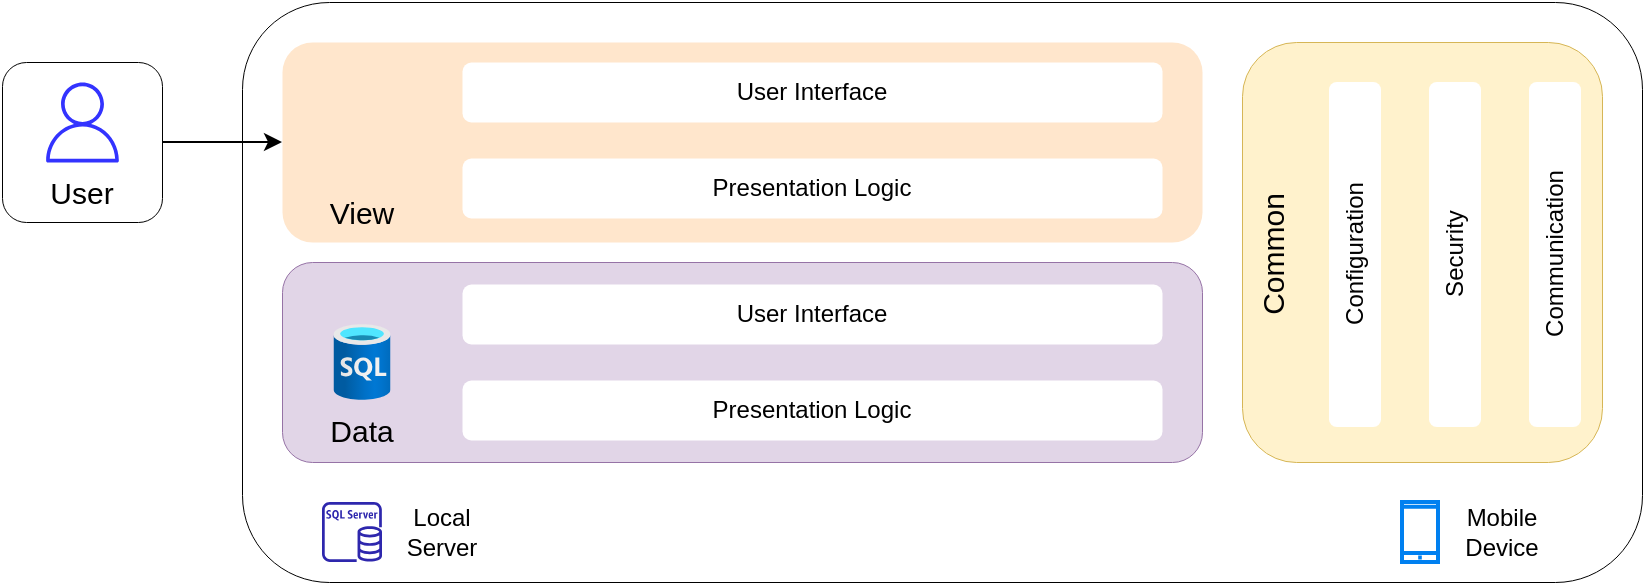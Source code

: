 <mxfile version="17.4.3" type="github"><diagram id="SsodIubV5SFTSGUtVNlf" name="Page-1"><mxGraphModel dx="946" dy="648" grid="1" gridSize="10" guides="1" tooltips="1" connect="1" arrows="1" fold="1" page="1" pageScale="1" pageWidth="1169" pageHeight="827" math="0" shadow="0"><root><mxCell id="0"/><mxCell id="1" parent="0"/><mxCell id="dlntXyXqMN0Tj0HWEZaU-36" value="" style="edgeStyle=orthogonalEdgeStyle;rounded=0;orthogonalLoop=1;jettySize=auto;html=1;fontSize=12;strokeColor=default;entryX=0;entryY=0.5;entryDx=0;entryDy=0;" edge="1" parent="1" source="dlntXyXqMN0Tj0HWEZaU-1" target="dlntXyXqMN0Tj0HWEZaU-7"><mxGeometry relative="1" as="geometry"/></mxCell><mxCell id="dlntXyXqMN0Tj0HWEZaU-1" value="" style="rounded=1;whiteSpace=wrap;html=1;strokeWidth=0.5;" vertex="1" parent="1"><mxGeometry x="160" y="220" width="80" height="80" as="geometry"/></mxCell><mxCell id="dlntXyXqMN0Tj0HWEZaU-4" value="" style="sketch=0;outlineConnect=0;fontColor=#232F3E;gradientColor=none;fillColor=#3333FF;strokeColor=none;dashed=0;verticalLabelPosition=bottom;verticalAlign=top;align=center;html=1;fontSize=12;fontStyle=0;aspect=fixed;pointerEvents=1;shape=mxgraph.aws4.user;strokeWidth=0.5;" vertex="1" parent="1"><mxGeometry x="180" y="230" width="40" height="40" as="geometry"/></mxCell><mxCell id="dlntXyXqMN0Tj0HWEZaU-5" value="&lt;span style=&quot;font-size: 15px&quot;&gt;User&lt;/span&gt;" style="text;html=1;strokeColor=none;fillColor=none;align=center;verticalAlign=middle;whiteSpace=wrap;rounded=0;" vertex="1" parent="1"><mxGeometry x="170" y="270" width="60" height="30" as="geometry"/></mxCell><mxCell id="dlntXyXqMN0Tj0HWEZaU-6" value="" style="rounded=1;whiteSpace=wrap;html=1;fontSize=15;fillColor=none;strokeWidth=0.5;" vertex="1" parent="1"><mxGeometry x="280" y="190" width="700" height="290" as="geometry"/></mxCell><mxCell id="dlntXyXqMN0Tj0HWEZaU-7" value="" style="rounded=1;whiteSpace=wrap;html=1;fontSize=15;strokeWidth=0.5;fillColor=#ffe6cc;strokeColor=none;" vertex="1" parent="1"><mxGeometry x="300" y="210" width="460" height="100" as="geometry"/></mxCell><mxCell id="dlntXyXqMN0Tj0HWEZaU-8" value="" style="rounded=1;whiteSpace=wrap;html=1;fontSize=15;strokeWidth=0.5;fillColor=#e1d5e7;strokeColor=#9673a6;" vertex="1" parent="1"><mxGeometry x="300" y="320" width="460" height="100" as="geometry"/></mxCell><mxCell id="dlntXyXqMN0Tj0HWEZaU-9" value="" style="rounded=1;whiteSpace=wrap;html=1;fontSize=15;strokeWidth=0.5;fillColor=#fff2cc;strokeColor=#d6b656;" vertex="1" parent="1"><mxGeometry x="780" y="210" width="180" height="210" as="geometry"/></mxCell><mxCell id="dlntXyXqMN0Tj0HWEZaU-12" value="" style="shape=image;html=1;verticalAlign=top;verticalLabelPosition=bottom;labelBackgroundColor=#ffffff;imageAspect=0;aspect=fixed;image=https://cdn1.iconfinder.com/data/icons/unicons-line-vol-5/24/presentation-check-128.png;fontSize=15;strokeWidth=0.5;fillColor=none;" vertex="1" parent="1"><mxGeometry x="320" y="240" width="40" height="40" as="geometry"/></mxCell><mxCell id="dlntXyXqMN0Tj0HWEZaU-14" value="User Interface" style="rounded=1;whiteSpace=wrap;html=1;fontSize=12;strokeWidth=0.5;fillColor=default;strokeColor=none;" vertex="1" parent="1"><mxGeometry x="390" y="220" width="350" height="30" as="geometry"/></mxCell><mxCell id="dlntXyXqMN0Tj0HWEZaU-15" value="Presentation Logic" style="rounded=1;whiteSpace=wrap;html=1;fontSize=12;strokeWidth=0.5;fillColor=default;strokeColor=none;" vertex="1" parent="1"><mxGeometry x="390" y="268" width="350" height="30" as="geometry"/></mxCell><mxCell id="dlntXyXqMN0Tj0HWEZaU-16" style="edgeStyle=orthogonalEdgeStyle;rounded=0;orthogonalLoop=1;jettySize=auto;html=1;exitX=0.5;exitY=1;exitDx=0;exitDy=0;fontSize=15;strokeColor=default;" edge="1" parent="1" source="dlntXyXqMN0Tj0HWEZaU-14" target="dlntXyXqMN0Tj0HWEZaU-14"><mxGeometry relative="1" as="geometry"/></mxCell><mxCell id="dlntXyXqMN0Tj0HWEZaU-17" value="User Interface" style="rounded=1;whiteSpace=wrap;html=1;fontSize=12;strokeWidth=0.5;fillColor=default;strokeColor=none;" vertex="1" parent="1"><mxGeometry x="390" y="331" width="350" height="30" as="geometry"/></mxCell><mxCell id="dlntXyXqMN0Tj0HWEZaU-18" value="Presentation Logic" style="rounded=1;whiteSpace=wrap;html=1;fontSize=12;strokeWidth=0.5;fillColor=default;strokeColor=none;" vertex="1" parent="1"><mxGeometry x="390" y="379" width="350" height="30" as="geometry"/></mxCell><mxCell id="dlntXyXqMN0Tj0HWEZaU-19" value="&lt;span style=&quot;font-size: 15px&quot;&gt;View&lt;/span&gt;" style="text;html=1;strokeColor=none;fillColor=none;align=center;verticalAlign=middle;whiteSpace=wrap;rounded=0;" vertex="1" parent="1"><mxGeometry x="310" y="280" width="60" height="30" as="geometry"/></mxCell><mxCell id="dlntXyXqMN0Tj0HWEZaU-20" value="&lt;span style=&quot;font-size: 15px&quot;&gt;Data&lt;/span&gt;" style="text;html=1;strokeColor=none;fillColor=none;align=center;verticalAlign=middle;whiteSpace=wrap;rounded=0;" vertex="1" parent="1"><mxGeometry x="310" y="389.1" width="60" height="30" as="geometry"/></mxCell><mxCell id="dlntXyXqMN0Tj0HWEZaU-21" value="" style="sketch=0;outlineConnect=0;fontColor=#232F3E;gradientColor=none;fillColor=#2E27AD;strokeColor=none;dashed=0;verticalLabelPosition=bottom;verticalAlign=top;align=center;html=1;fontSize=12;fontStyle=0;aspect=fixed;pointerEvents=1;shape=mxgraph.aws4.rds_sql_server_instance;" vertex="1" parent="1"><mxGeometry x="320" y="440" width="30" height="30" as="geometry"/></mxCell><mxCell id="dlntXyXqMN0Tj0HWEZaU-22" value="" style="aspect=fixed;html=1;points=[];align=center;image;fontSize=12;image=img/lib/azure2/databases/SQL_Database.svg;strokeWidth=0.5;fillColor=default;" vertex="1" parent="1"><mxGeometry x="325.75" y="351" width="28.5" height="38" as="geometry"/></mxCell><mxCell id="dlntXyXqMN0Tj0HWEZaU-23" value="Local Server" style="text;html=1;strokeColor=none;fillColor=none;align=center;verticalAlign=middle;whiteSpace=wrap;rounded=0;fontSize=12;" vertex="1" parent="1"><mxGeometry x="350" y="440" width="60" height="30" as="geometry"/></mxCell><mxCell id="dlntXyXqMN0Tj0HWEZaU-24" value="" style="html=1;verticalLabelPosition=bottom;align=center;labelBackgroundColor=#ffffff;verticalAlign=top;strokeWidth=2;strokeColor=#0080F0;shadow=0;dashed=0;shape=mxgraph.ios7.icons.smartphone;fontSize=12;fillColor=default;" vertex="1" parent="1"><mxGeometry x="860" y="440" width="18" height="30" as="geometry"/></mxCell><mxCell id="dlntXyXqMN0Tj0HWEZaU-25" value="Mobile Device" style="text;html=1;strokeColor=none;fillColor=none;align=center;verticalAlign=middle;whiteSpace=wrap;rounded=0;fontSize=12;" vertex="1" parent="1"><mxGeometry x="880" y="440" width="60" height="30" as="geometry"/></mxCell><mxCell id="dlntXyXqMN0Tj0HWEZaU-26" value="&lt;span style=&quot;font-size: 15px&quot;&gt;Common&lt;/span&gt;" style="text;html=1;strokeColor=none;fillColor=none;align=center;verticalAlign=middle;whiteSpace=wrap;rounded=0;rotation=-90;" vertex="1" parent="1"><mxGeometry x="765" y="301" width="60" height="30" as="geometry"/></mxCell><mxCell id="dlntXyXqMN0Tj0HWEZaU-27" value="Configuration" style="rounded=1;whiteSpace=wrap;html=1;fontSize=12;strokeWidth=0.5;fillColor=default;strokeColor=none;rotation=-90;" vertex="1" parent="1"><mxGeometry x="750" y="303" width="172.5" height="26" as="geometry"/></mxCell><mxCell id="dlntXyXqMN0Tj0HWEZaU-28" value="Security" style="rounded=1;whiteSpace=wrap;html=1;fontSize=12;strokeWidth=0.5;fillColor=default;strokeColor=none;rotation=-90;" vertex="1" parent="1"><mxGeometry x="800" y="303" width="172.5" height="26" as="geometry"/></mxCell><mxCell id="dlntXyXqMN0Tj0HWEZaU-30" value="Communication" style="rounded=1;whiteSpace=wrap;html=1;fontSize=12;strokeWidth=0.5;fillColor=default;strokeColor=none;rotation=-90;" vertex="1" parent="1"><mxGeometry x="850" y="303" width="172.5" height="26" as="geometry"/></mxCell></root></mxGraphModel></diagram></mxfile>